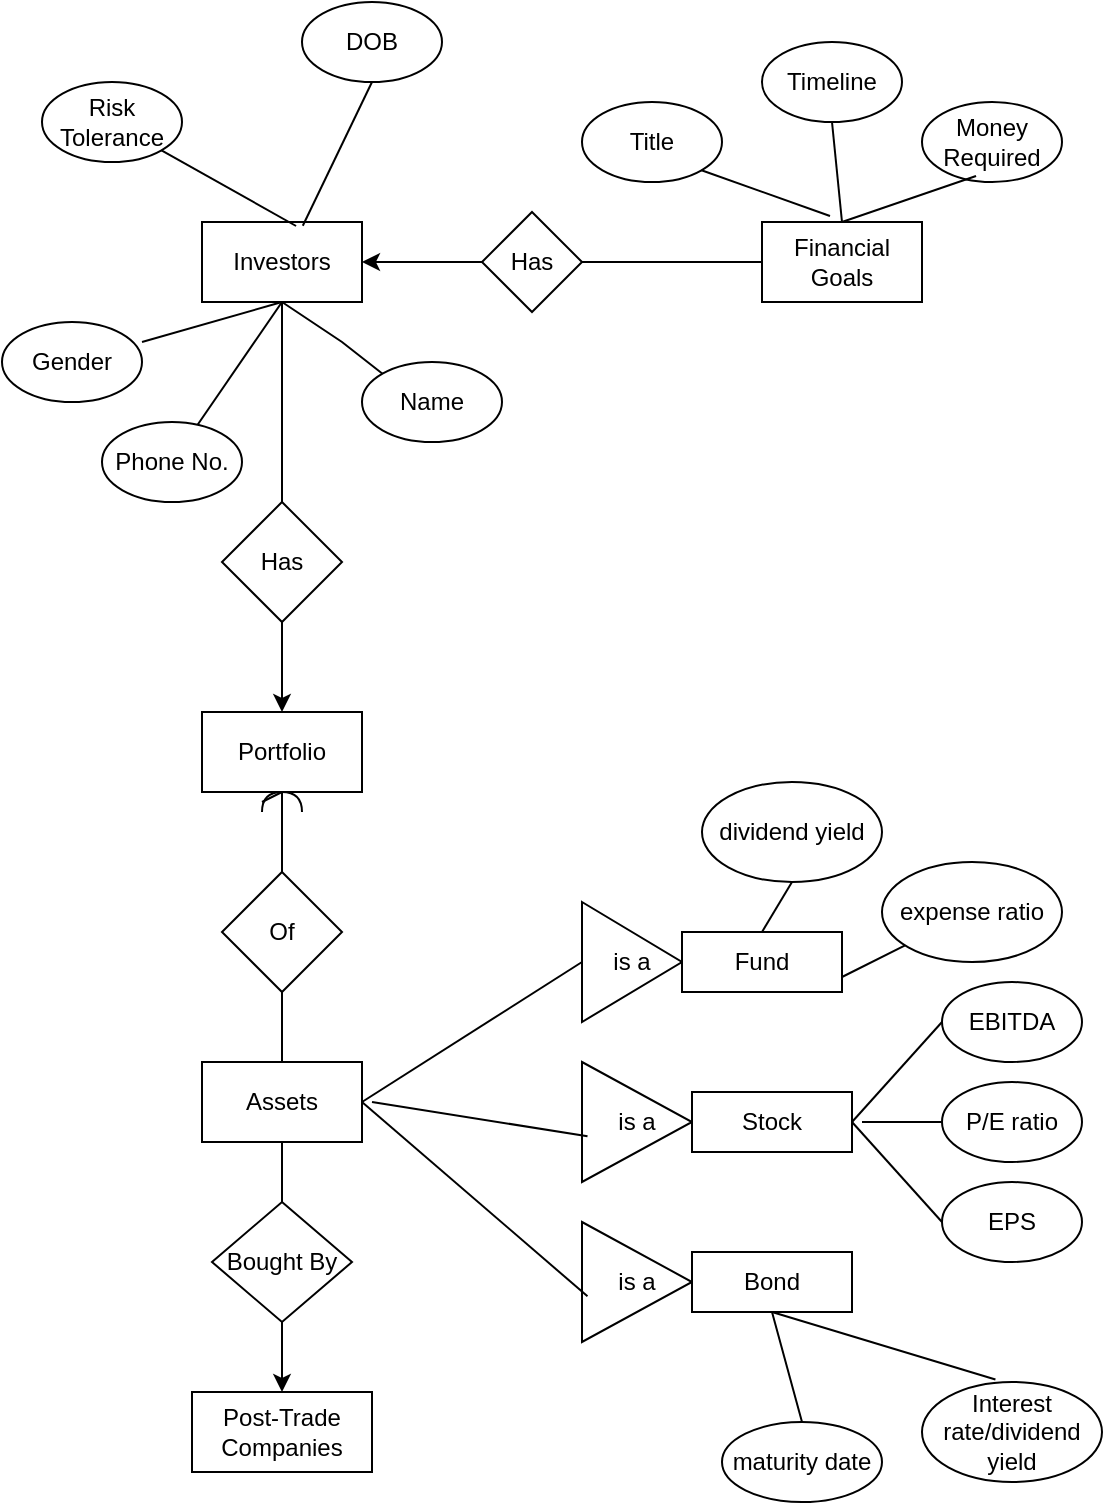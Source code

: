 <mxfile version="24.8.6">
  <diagram name="Page-1" id="4rOy4iKqAruxXbhjo2yN">
    <mxGraphModel grid="1" page="1" gridSize="10" guides="1" tooltips="1" connect="1" arrows="1" fold="1" pageScale="1" pageWidth="850" pageHeight="1100" math="0" shadow="0">
      <root>
        <mxCell id="0" />
        <mxCell id="1" parent="0" />
        <mxCell id="rMnHz2cr47F_pHoi-0KD-1" value="Investors" style="rounded=0;whiteSpace=wrap;html=1;" vertex="1" parent="1">
          <mxGeometry x="110" y="200" width="80" height="40" as="geometry" />
        </mxCell>
        <mxCell id="rMnHz2cr47F_pHoi-0KD-3" value="Phone No." style="ellipse;whiteSpace=wrap;html=1;" vertex="1" parent="1">
          <mxGeometry x="60" y="300" width="70" height="40" as="geometry" />
        </mxCell>
        <mxCell id="rMnHz2cr47F_pHoi-0KD-4" value="DOB" style="ellipse;whiteSpace=wrap;html=1;" vertex="1" parent="1">
          <mxGeometry x="160" y="90" width="70" height="40" as="geometry" />
        </mxCell>
        <mxCell id="rMnHz2cr47F_pHoi-0KD-5" value="Name" style="ellipse;whiteSpace=wrap;html=1;" vertex="1" parent="1">
          <mxGeometry x="190" y="270" width="70" height="40" as="geometry" />
        </mxCell>
        <mxCell id="rMnHz2cr47F_pHoi-0KD-6" value="Gender" style="ellipse;whiteSpace=wrap;html=1;" vertex="1" parent="1">
          <mxGeometry x="10" y="250" width="70" height="40" as="geometry" />
        </mxCell>
        <mxCell id="rMnHz2cr47F_pHoi-0KD-7" value="" style="endArrow=none;html=1;rounded=0;entryX=0.5;entryY=1;entryDx=0;entryDy=0;exitX=1;exitY=0.25;exitDx=0;exitDy=0;exitPerimeter=0;" edge="1" parent="1" source="rMnHz2cr47F_pHoi-0KD-6" target="rMnHz2cr47F_pHoi-0KD-1">
          <mxGeometry width="50" height="50" relative="1" as="geometry">
            <mxPoint x="140" y="310" as="sourcePoint" />
            <mxPoint x="190" y="260" as="targetPoint" />
          </mxGeometry>
        </mxCell>
        <mxCell id="rMnHz2cr47F_pHoi-0KD-8" value="" style="endArrow=none;html=1;rounded=0;entryX=0.5;entryY=1;entryDx=0;entryDy=0;" edge="1" parent="1" source="rMnHz2cr47F_pHoi-0KD-3" target="rMnHz2cr47F_pHoi-0KD-1">
          <mxGeometry width="50" height="50" relative="1" as="geometry">
            <mxPoint x="140" y="310" as="sourcePoint" />
            <mxPoint x="150" y="250" as="targetPoint" />
          </mxGeometry>
        </mxCell>
        <mxCell id="rMnHz2cr47F_pHoi-0KD-9" value="" style="endArrow=none;html=1;rounded=0;exitX=0.5;exitY=1;exitDx=0;exitDy=0;entryX=0.63;entryY=0.047;entryDx=0;entryDy=0;entryPerimeter=0;" edge="1" parent="1" source="rMnHz2cr47F_pHoi-0KD-4" target="rMnHz2cr47F_pHoi-0KD-1">
          <mxGeometry width="50" height="50" relative="1" as="geometry">
            <mxPoint x="140" y="310" as="sourcePoint" />
            <mxPoint x="150" y="240" as="targetPoint" />
          </mxGeometry>
        </mxCell>
        <mxCell id="rMnHz2cr47F_pHoi-0KD-10" value="" style="endArrow=none;html=1;rounded=0;exitX=0;exitY=0;exitDx=0;exitDy=0;entryX=0.5;entryY=1;entryDx=0;entryDy=0;" edge="1" parent="1" source="rMnHz2cr47F_pHoi-0KD-5" target="rMnHz2cr47F_pHoi-0KD-1">
          <mxGeometry width="50" height="50" relative="1" as="geometry">
            <mxPoint x="140" y="310" as="sourcePoint" />
            <mxPoint x="150" y="250" as="targetPoint" />
            <Array as="points">
              <mxPoint x="180" y="260" />
            </Array>
          </mxGeometry>
        </mxCell>
        <mxCell id="rMnHz2cr47F_pHoi-0KD-11" value="Risk Tolerance" style="ellipse;whiteSpace=wrap;html=1;" vertex="1" parent="1">
          <mxGeometry x="30" y="130" width="70" height="40" as="geometry" />
        </mxCell>
        <mxCell id="rMnHz2cr47F_pHoi-0KD-12" value="" style="endArrow=none;html=1;rounded=0;entryX=0.588;entryY=0.05;entryDx=0;entryDy=0;entryPerimeter=0;exitX=1;exitY=1;exitDx=0;exitDy=0;" edge="1" parent="1" source="rMnHz2cr47F_pHoi-0KD-11" target="rMnHz2cr47F_pHoi-0KD-1">
          <mxGeometry width="50" height="50" relative="1" as="geometry">
            <mxPoint x="140" y="310" as="sourcePoint" />
            <mxPoint x="190" y="260" as="targetPoint" />
          </mxGeometry>
        </mxCell>
        <mxCell id="rMnHz2cr47F_pHoi-0KD-14" value="Financial Goals" style="rounded=0;whiteSpace=wrap;html=1;" vertex="1" parent="1">
          <mxGeometry x="390" y="200" width="80" height="40" as="geometry" />
        </mxCell>
        <mxCell id="rMnHz2cr47F_pHoi-0KD-15" value="Title" style="ellipse;whiteSpace=wrap;html=1;" vertex="1" parent="1">
          <mxGeometry x="300" y="140" width="70" height="40" as="geometry" />
        </mxCell>
        <mxCell id="rMnHz2cr47F_pHoi-0KD-16" value="Timeline" style="ellipse;whiteSpace=wrap;html=1;" vertex="1" parent="1">
          <mxGeometry x="390" y="110" width="70" height="40" as="geometry" />
        </mxCell>
        <mxCell id="rMnHz2cr47F_pHoi-0KD-17" value="Money Required" style="ellipse;whiteSpace=wrap;html=1;" vertex="1" parent="1">
          <mxGeometry x="470" y="140" width="70" height="40" as="geometry" />
        </mxCell>
        <mxCell id="rMnHz2cr47F_pHoi-0KD-18" value="" style="endArrow=none;html=1;rounded=0;exitX=1;exitY=1;exitDx=0;exitDy=0;entryX=0.425;entryY=-0.075;entryDx=0;entryDy=0;entryPerimeter=0;" edge="1" parent="1" source="rMnHz2cr47F_pHoi-0KD-15" target="rMnHz2cr47F_pHoi-0KD-14">
          <mxGeometry width="50" height="50" relative="1" as="geometry">
            <mxPoint x="380" y="270" as="sourcePoint" />
            <mxPoint x="430" y="220" as="targetPoint" />
          </mxGeometry>
        </mxCell>
        <mxCell id="rMnHz2cr47F_pHoi-0KD-19" value="" style="endArrow=none;html=1;rounded=0;exitX=0.5;exitY=1;exitDx=0;exitDy=0;" edge="1" parent="1" source="rMnHz2cr47F_pHoi-0KD-16">
          <mxGeometry width="50" height="50" relative="1" as="geometry">
            <mxPoint x="380" y="270" as="sourcePoint" />
            <mxPoint x="430" y="200" as="targetPoint" />
          </mxGeometry>
        </mxCell>
        <mxCell id="rMnHz2cr47F_pHoi-0KD-20" value="" style="endArrow=none;html=1;rounded=0;exitX=0.386;exitY=0.925;exitDx=0;exitDy=0;exitPerimeter=0;entryX=0.5;entryY=0;entryDx=0;entryDy=0;" edge="1" parent="1" source="rMnHz2cr47F_pHoi-0KD-17" target="rMnHz2cr47F_pHoi-0KD-14">
          <mxGeometry width="50" height="50" relative="1" as="geometry">
            <mxPoint x="380" y="270" as="sourcePoint" />
            <mxPoint x="430" y="220" as="targetPoint" />
          </mxGeometry>
        </mxCell>
        <mxCell id="rMnHz2cr47F_pHoi-0KD-21" value="Has" style="rhombus;whiteSpace=wrap;html=1;" vertex="1" parent="1">
          <mxGeometry x="250" y="195" width="50" height="50" as="geometry" />
        </mxCell>
        <mxCell id="rMnHz2cr47F_pHoi-0KD-23" value="" style="endArrow=none;html=1;rounded=0;entryX=0;entryY=0.5;entryDx=0;entryDy=0;exitX=1;exitY=0.5;exitDx=0;exitDy=0;" edge="1" parent="1" source="rMnHz2cr47F_pHoi-0KD-21" target="rMnHz2cr47F_pHoi-0KD-14">
          <mxGeometry width="50" height="50" relative="1" as="geometry">
            <mxPoint x="310" y="220" as="sourcePoint" />
            <mxPoint x="320" y="160" as="targetPoint" />
          </mxGeometry>
        </mxCell>
        <mxCell id="rMnHz2cr47F_pHoi-0KD-24" value="" style="endArrow=classic;html=1;rounded=0;entryX=1;entryY=0.5;entryDx=0;entryDy=0;exitX=0;exitY=0.5;exitDx=0;exitDy=0;" edge="1" parent="1" source="rMnHz2cr47F_pHoi-0KD-21" target="rMnHz2cr47F_pHoi-0KD-1">
          <mxGeometry width="50" height="50" relative="1" as="geometry">
            <mxPoint x="270" y="210" as="sourcePoint" />
            <mxPoint x="320" y="160" as="targetPoint" />
          </mxGeometry>
        </mxCell>
        <mxCell id="rMnHz2cr47F_pHoi-0KD-25" value="Assets" style="rounded=0;whiteSpace=wrap;html=1;" vertex="1" parent="1">
          <mxGeometry x="110" y="620" width="80" height="40" as="geometry" />
        </mxCell>
        <mxCell id="rMnHz2cr47F_pHoi-0KD-26" value="is a" style="triangle;whiteSpace=wrap;html=1;" vertex="1" parent="1">
          <mxGeometry x="300" y="540" width="50" height="60" as="geometry" />
        </mxCell>
        <mxCell id="rMnHz2cr47F_pHoi-0KD-27" value="is a" style="triangle;whiteSpace=wrap;html=1;" vertex="1" parent="1">
          <mxGeometry x="300" y="620" width="55" height="60" as="geometry" />
        </mxCell>
        <mxCell id="rMnHz2cr47F_pHoi-0KD-28" value="is a" style="triangle;whiteSpace=wrap;html=1;" vertex="1" parent="1">
          <mxGeometry x="300" y="700" width="55" height="60" as="geometry" />
        </mxCell>
        <mxCell id="rMnHz2cr47F_pHoi-0KD-29" value="Fund" style="rounded=0;whiteSpace=wrap;html=1;" vertex="1" parent="1">
          <mxGeometry x="350" y="555" width="80" height="30" as="geometry" />
        </mxCell>
        <mxCell id="rMnHz2cr47F_pHoi-0KD-30" value="Stock" style="rounded=0;whiteSpace=wrap;html=1;" vertex="1" parent="1">
          <mxGeometry x="355" y="635" width="80" height="30" as="geometry" />
        </mxCell>
        <mxCell id="rMnHz2cr47F_pHoi-0KD-31" value="Bond" style="rounded=0;whiteSpace=wrap;html=1;" vertex="1" parent="1">
          <mxGeometry x="355" y="715" width="80" height="30" as="geometry" />
        </mxCell>
        <mxCell id="rMnHz2cr47F_pHoi-0KD-32" value="" style="endArrow=none;html=1;rounded=0;exitX=1;exitY=0.5;exitDx=0;exitDy=0;entryX=0;entryY=0.5;entryDx=0;entryDy=0;" edge="1" parent="1" source="rMnHz2cr47F_pHoi-0KD-25" target="rMnHz2cr47F_pHoi-0KD-26">
          <mxGeometry width="50" height="50" relative="1" as="geometry">
            <mxPoint x="305" y="570" as="sourcePoint" />
            <mxPoint x="355" y="520" as="targetPoint" />
          </mxGeometry>
        </mxCell>
        <mxCell id="rMnHz2cr47F_pHoi-0KD-33" value="" style="endArrow=none;html=1;rounded=0;entryX=0.05;entryY=0.619;entryDx=0;entryDy=0;entryPerimeter=0;" edge="1" parent="1" target="rMnHz2cr47F_pHoi-0KD-27">
          <mxGeometry width="50" height="50" relative="1" as="geometry">
            <mxPoint x="195" y="640" as="sourcePoint" />
            <mxPoint x="355" y="520" as="targetPoint" />
          </mxGeometry>
        </mxCell>
        <mxCell id="rMnHz2cr47F_pHoi-0KD-34" value="" style="endArrow=none;html=1;rounded=0;exitX=1;exitY=0.5;exitDx=0;exitDy=0;entryX=0.05;entryY=0.619;entryDx=0;entryDy=0;entryPerimeter=0;" edge="1" parent="1" source="rMnHz2cr47F_pHoi-0KD-25" target="rMnHz2cr47F_pHoi-0KD-28">
          <mxGeometry width="50" height="50" relative="1" as="geometry">
            <mxPoint x="305" y="570" as="sourcePoint" />
            <mxPoint x="355" y="520" as="targetPoint" />
          </mxGeometry>
        </mxCell>
        <mxCell id="rMnHz2cr47F_pHoi-0KD-55" style="edgeStyle=orthogonalEdgeStyle;rounded=0;orthogonalLoop=1;jettySize=auto;html=1;exitX=0.5;exitY=1;exitDx=0;exitDy=0;entryX=0.5;entryY=0;entryDx=0;entryDy=0;" edge="1" parent="1" source="rMnHz2cr47F_pHoi-0KD-37" target="rMnHz2cr47F_pHoi-0KD-40">
          <mxGeometry relative="1" as="geometry" />
        </mxCell>
        <mxCell id="rMnHz2cr47F_pHoi-0KD-37" value="Has" style="rhombus;whiteSpace=wrap;html=1;" vertex="1" parent="1">
          <mxGeometry x="120" y="340" width="60" height="60" as="geometry" />
        </mxCell>
        <mxCell id="rMnHz2cr47F_pHoi-0KD-39" value="" style="endArrow=none;html=1;rounded=0;exitX=0.5;exitY=0;exitDx=0;exitDy=0;" edge="1" parent="1" source="rMnHz2cr47F_pHoi-0KD-37">
          <mxGeometry width="50" height="50" relative="1" as="geometry">
            <mxPoint x="280" y="360" as="sourcePoint" />
            <mxPoint x="150" y="240" as="targetPoint" />
          </mxGeometry>
        </mxCell>
        <mxCell id="rMnHz2cr47F_pHoi-0KD-40" value="Portfolio" style="rounded=0;whiteSpace=wrap;html=1;" vertex="1" parent="1">
          <mxGeometry x="110" y="445" width="80" height="40" as="geometry" />
        </mxCell>
        <mxCell id="rMnHz2cr47F_pHoi-0KD-45" value="Of" style="rhombus;whiteSpace=wrap;html=1;" vertex="1" parent="1">
          <mxGeometry x="120" y="525" width="60" height="60" as="geometry" />
        </mxCell>
        <mxCell id="rMnHz2cr47F_pHoi-0KD-46" value="" style="endArrow=none;html=1;rounded=0;entryX=0.5;entryY=1;entryDx=0;entryDy=0;exitX=0.5;exitY=0;exitDx=0;exitDy=0;" edge="1" parent="1" source="rMnHz2cr47F_pHoi-0KD-52" target="rMnHz2cr47F_pHoi-0KD-40">
          <mxGeometry width="50" height="50" relative="1" as="geometry">
            <mxPoint x="150" y="520" as="sourcePoint" />
            <mxPoint x="330" y="460" as="targetPoint" />
          </mxGeometry>
        </mxCell>
        <mxCell id="rMnHz2cr47F_pHoi-0KD-47" value="" style="endArrow=none;html=1;rounded=0;entryX=0.5;entryY=1;entryDx=0;entryDy=0;exitX=0.5;exitY=0;exitDx=0;exitDy=0;" edge="1" parent="1" source="rMnHz2cr47F_pHoi-0KD-25" target="rMnHz2cr47F_pHoi-0KD-45">
          <mxGeometry width="50" height="50" relative="1" as="geometry">
            <mxPoint x="280" y="510" as="sourcePoint" />
            <mxPoint x="330" y="460" as="targetPoint" />
          </mxGeometry>
        </mxCell>
        <mxCell id="rMnHz2cr47F_pHoi-0KD-53" value="" style="endArrow=none;html=1;rounded=0;entryX=1;entryY=0.5;entryDx=0;entryDy=0;exitX=0.5;exitY=0;exitDx=0;exitDy=0;entryPerimeter=0;" edge="1" parent="1" source="rMnHz2cr47F_pHoi-0KD-45" target="rMnHz2cr47F_pHoi-0KD-52">
          <mxGeometry width="50" height="50" relative="1" as="geometry">
            <mxPoint x="150" y="525" as="sourcePoint" />
            <mxPoint x="150" y="485" as="targetPoint" />
          </mxGeometry>
        </mxCell>
        <mxCell id="rMnHz2cr47F_pHoi-0KD-52" value="" style="shape=requiredInterface;html=1;verticalLabelPosition=bottom;sketch=0;rotation=-90;" vertex="1" parent="1">
          <mxGeometry x="145" y="480" width="10" height="20" as="geometry" />
        </mxCell>
        <mxCell id="rMnHz2cr47F_pHoi-0KD-56" value="P/E ratio" style="ellipse;whiteSpace=wrap;html=1;" vertex="1" parent="1">
          <mxGeometry x="480" y="630" width="70" height="40" as="geometry" />
        </mxCell>
        <mxCell id="rMnHz2cr47F_pHoi-0KD-57" value="EBITDA" style="ellipse;whiteSpace=wrap;html=1;" vertex="1" parent="1">
          <mxGeometry x="480" y="580" width="70" height="40" as="geometry" />
        </mxCell>
        <mxCell id="rMnHz2cr47F_pHoi-0KD-58" value="EPS" style="ellipse;whiteSpace=wrap;html=1;" vertex="1" parent="1">
          <mxGeometry x="480" y="680" width="70" height="40" as="geometry" />
        </mxCell>
        <mxCell id="rMnHz2cr47F_pHoi-0KD-61" value="" style="endArrow=none;html=1;rounded=0;entryX=0;entryY=0.5;entryDx=0;entryDy=0;exitX=1;exitY=0.5;exitDx=0;exitDy=0;" edge="1" parent="1" source="rMnHz2cr47F_pHoi-0KD-30" target="rMnHz2cr47F_pHoi-0KD-57">
          <mxGeometry width="50" height="50" relative="1" as="geometry">
            <mxPoint x="390" y="640" as="sourcePoint" />
            <mxPoint x="440" y="590" as="targetPoint" />
          </mxGeometry>
        </mxCell>
        <mxCell id="rMnHz2cr47F_pHoi-0KD-62" value="" style="endArrow=none;html=1;rounded=0;entryX=0;entryY=0.5;entryDx=0;entryDy=0;" edge="1" parent="1" target="rMnHz2cr47F_pHoi-0KD-56">
          <mxGeometry width="50" height="50" relative="1" as="geometry">
            <mxPoint x="440" y="650" as="sourcePoint" />
            <mxPoint x="440" y="590" as="targetPoint" />
          </mxGeometry>
        </mxCell>
        <mxCell id="rMnHz2cr47F_pHoi-0KD-63" value="" style="endArrow=none;html=1;rounded=0;entryX=0;entryY=0.5;entryDx=0;entryDy=0;exitX=1;exitY=0.5;exitDx=0;exitDy=0;" edge="1" parent="1" source="rMnHz2cr47F_pHoi-0KD-30" target="rMnHz2cr47F_pHoi-0KD-58">
          <mxGeometry width="50" height="50" relative="1" as="geometry">
            <mxPoint x="390" y="640" as="sourcePoint" />
            <mxPoint x="440" y="590" as="targetPoint" />
          </mxGeometry>
        </mxCell>
        <mxCell id="rMnHz2cr47F_pHoi-0KD-64" value="Interest rate/dividend yield" style="ellipse;whiteSpace=wrap;html=1;" vertex="1" parent="1">
          <mxGeometry x="470" y="780" width="90" height="50" as="geometry" />
        </mxCell>
        <mxCell id="rMnHz2cr47F_pHoi-0KD-65" value="maturity date" style="ellipse;whiteSpace=wrap;html=1;" vertex="1" parent="1">
          <mxGeometry x="370" y="800" width="80" height="40" as="geometry" />
        </mxCell>
        <mxCell id="rMnHz2cr47F_pHoi-0KD-66" value="" style="endArrow=none;html=1;rounded=0;entryX=0.5;entryY=0;entryDx=0;entryDy=0;exitX=0.5;exitY=1;exitDx=0;exitDy=0;" edge="1" parent="1" source="rMnHz2cr47F_pHoi-0KD-31" target="rMnHz2cr47F_pHoi-0KD-65">
          <mxGeometry width="50" height="50" relative="1" as="geometry">
            <mxPoint x="395" y="750" as="sourcePoint" />
            <mxPoint x="400" y="760" as="targetPoint" />
          </mxGeometry>
        </mxCell>
        <mxCell id="rMnHz2cr47F_pHoi-0KD-67" value="" style="endArrow=none;html=1;rounded=0;entryX=0.408;entryY=-0.025;entryDx=0;entryDy=0;entryPerimeter=0;exitX=0.5;exitY=1;exitDx=0;exitDy=0;" edge="1" parent="1" source="rMnHz2cr47F_pHoi-0KD-31" target="rMnHz2cr47F_pHoi-0KD-64">
          <mxGeometry width="50" height="50" relative="1" as="geometry">
            <mxPoint x="390" y="670" as="sourcePoint" />
            <mxPoint x="440" y="620" as="targetPoint" />
          </mxGeometry>
        </mxCell>
        <mxCell id="rMnHz2cr47F_pHoi-0KD-68" value="dividend yield" style="ellipse;whiteSpace=wrap;html=1;" vertex="1" parent="1">
          <mxGeometry x="360" y="480" width="90" height="50" as="geometry" />
        </mxCell>
        <mxCell id="rMnHz2cr47F_pHoi-0KD-69" value="expense ratio" style="ellipse;whiteSpace=wrap;html=1;" vertex="1" parent="1">
          <mxGeometry x="450" y="520" width="90" height="50" as="geometry" />
        </mxCell>
        <mxCell id="rMnHz2cr47F_pHoi-0KD-70" value="" style="endArrow=none;html=1;rounded=0;entryX=0.5;entryY=1;entryDx=0;entryDy=0;exitX=0.5;exitY=0;exitDx=0;exitDy=0;" edge="1" parent="1" source="rMnHz2cr47F_pHoi-0KD-29" target="rMnHz2cr47F_pHoi-0KD-68">
          <mxGeometry width="50" height="50" relative="1" as="geometry">
            <mxPoint x="390" y="670" as="sourcePoint" />
            <mxPoint x="440" y="620" as="targetPoint" />
          </mxGeometry>
        </mxCell>
        <mxCell id="rMnHz2cr47F_pHoi-0KD-71" value="" style="endArrow=none;html=1;rounded=0;exitX=1;exitY=0.75;exitDx=0;exitDy=0;" edge="1" parent="1" source="rMnHz2cr47F_pHoi-0KD-29" target="rMnHz2cr47F_pHoi-0KD-69">
          <mxGeometry width="50" height="50" relative="1" as="geometry">
            <mxPoint x="390" y="670" as="sourcePoint" />
            <mxPoint x="440" y="620" as="targetPoint" />
          </mxGeometry>
        </mxCell>
        <mxCell id="rMnHz2cr47F_pHoi-0KD-72" value="Post-Trade Companies" style="rounded=0;whiteSpace=wrap;html=1;" vertex="1" parent="1">
          <mxGeometry x="105" y="785" width="90" height="40" as="geometry" />
        </mxCell>
        <mxCell id="rMnHz2cr47F_pHoi-0KD-73" value="Bought By" style="rhombus;whiteSpace=wrap;html=1;" vertex="1" parent="1">
          <mxGeometry x="115" y="690" width="70" height="60" as="geometry" />
        </mxCell>
        <mxCell id="rMnHz2cr47F_pHoi-0KD-74" value="" style="endArrow=none;html=1;rounded=0;entryX=0.5;entryY=1;entryDx=0;entryDy=0;exitX=0.5;exitY=0;exitDx=0;exitDy=0;" edge="1" parent="1" source="rMnHz2cr47F_pHoi-0KD-73" target="rMnHz2cr47F_pHoi-0KD-25">
          <mxGeometry width="50" height="50" relative="1" as="geometry">
            <mxPoint x="200" y="630" as="sourcePoint" />
            <mxPoint x="250" y="580" as="targetPoint" />
          </mxGeometry>
        </mxCell>
        <mxCell id="rMnHz2cr47F_pHoi-0KD-76" value="" style="endArrow=classic;html=1;rounded=0;exitX=0.5;exitY=1;exitDx=0;exitDy=0;entryX=0.5;entryY=0;entryDx=0;entryDy=0;" edge="1" parent="1" source="rMnHz2cr47F_pHoi-0KD-73" target="rMnHz2cr47F_pHoi-0KD-72">
          <mxGeometry width="50" height="50" relative="1" as="geometry">
            <mxPoint x="140" y="780" as="sourcePoint" />
            <mxPoint x="190" y="730" as="targetPoint" />
          </mxGeometry>
        </mxCell>
      </root>
    </mxGraphModel>
  </diagram>
</mxfile>
